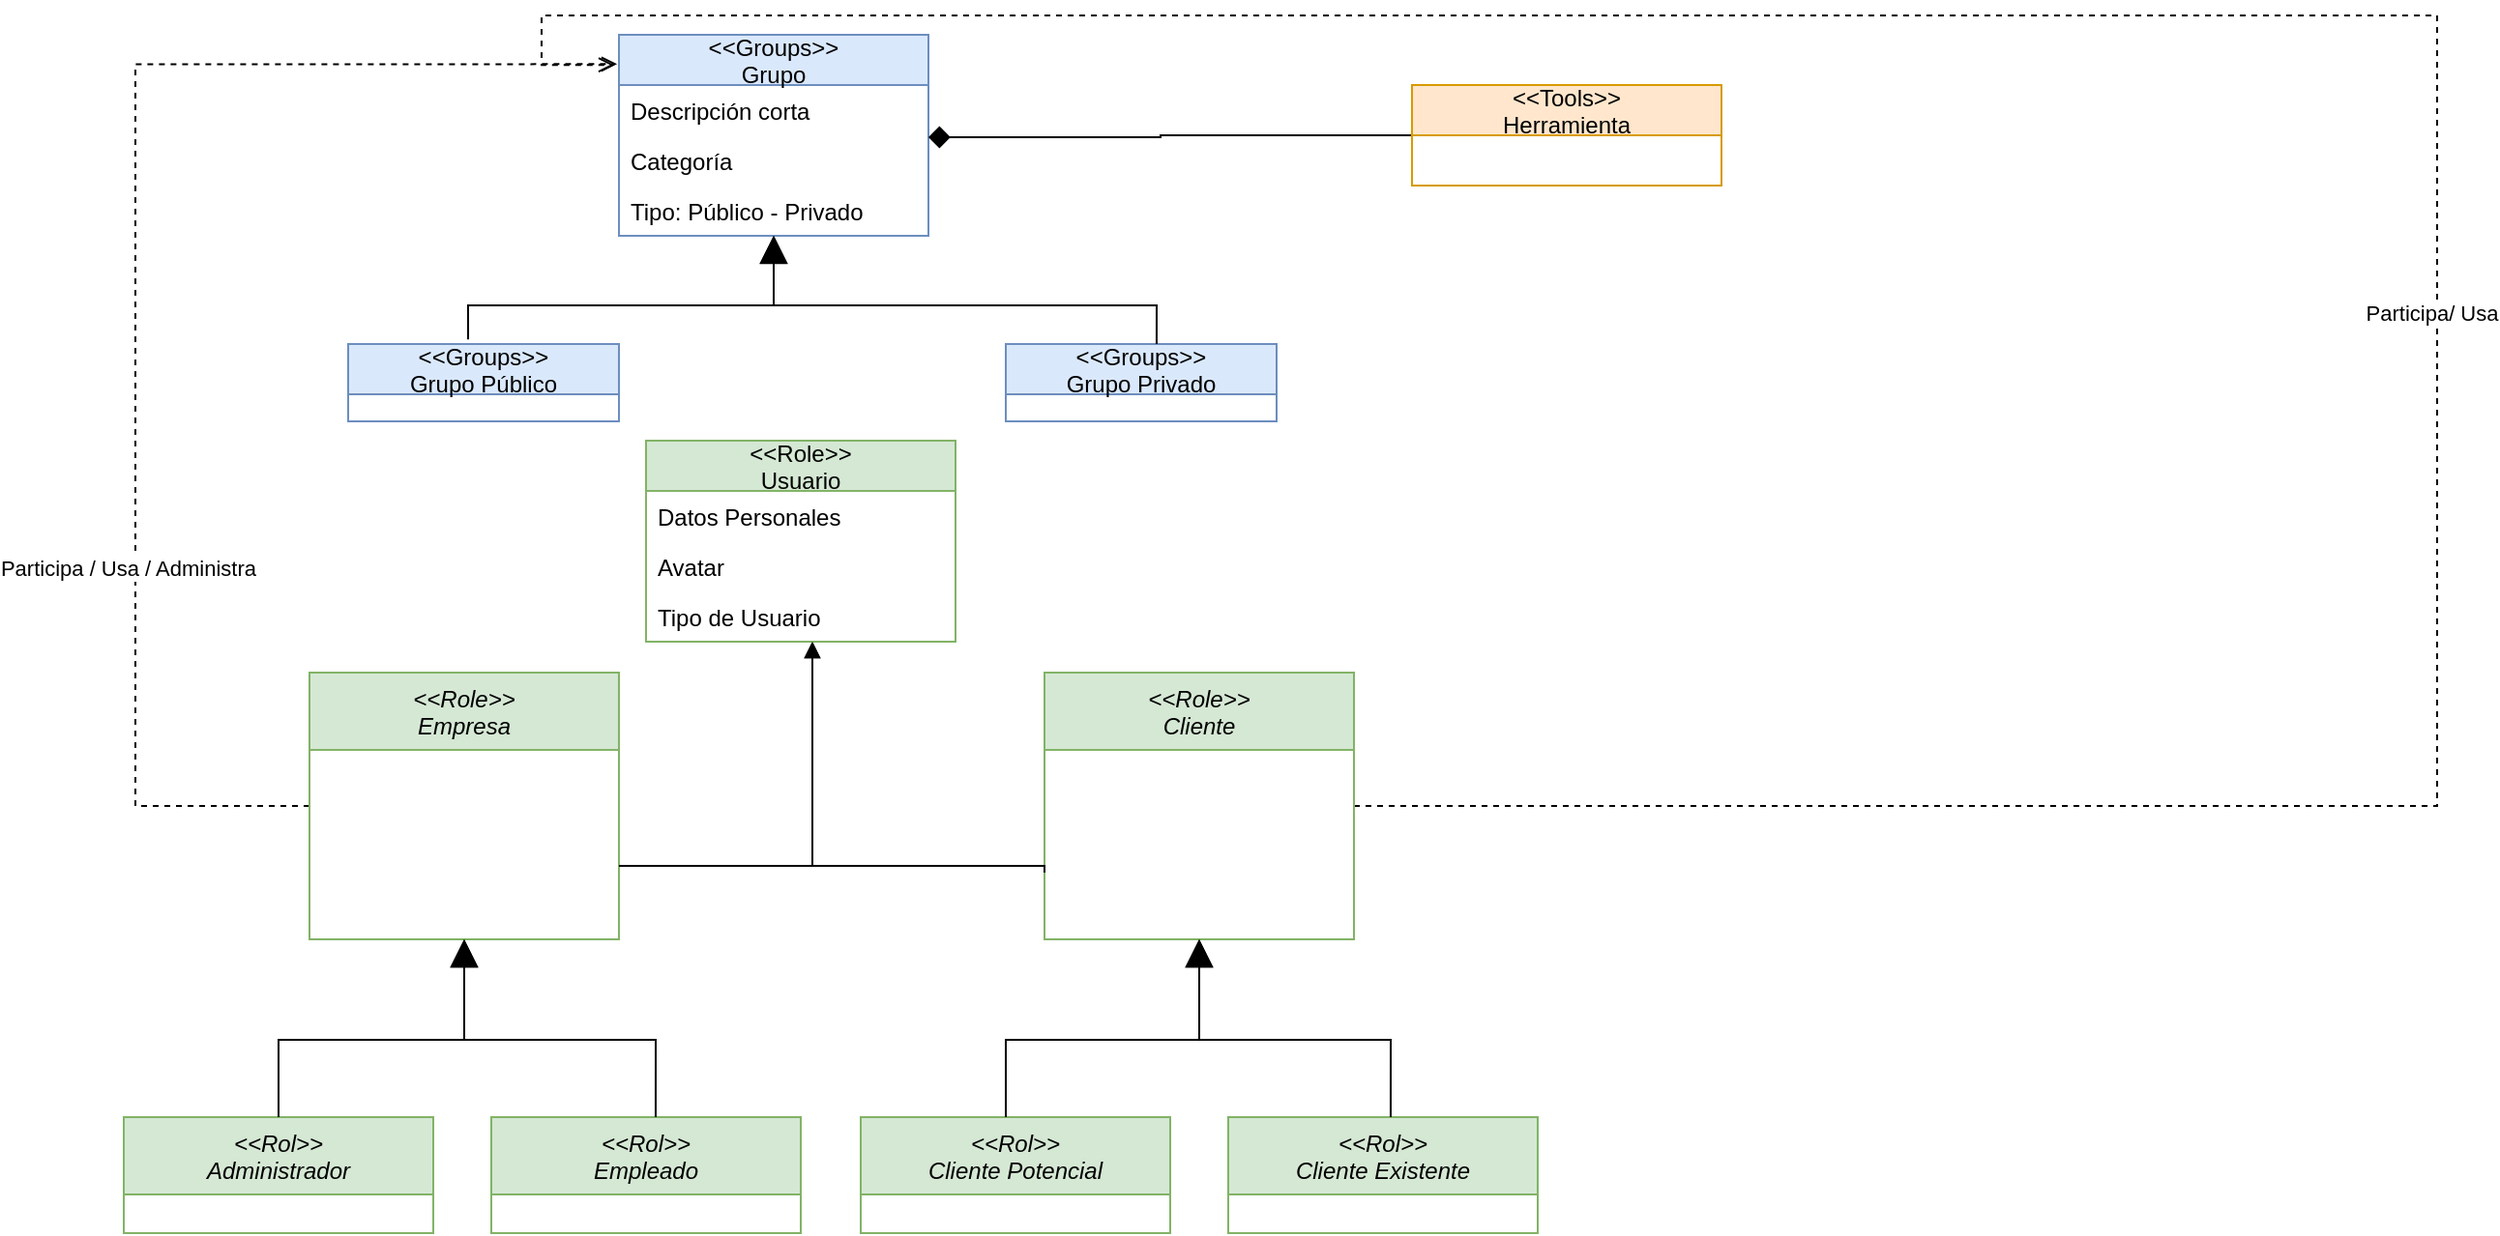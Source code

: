 <mxfile version="15.9.6" type="device"><diagram id="_8Q4Lbl-r4wjHXjRX0WJ" name="VF"><mxGraphModel dx="1730" dy="-271" grid="1" gridSize="10" guides="1" tooltips="1" connect="1" arrows="1" fold="1" page="1" pageScale="1" pageWidth="827" pageHeight="1169" math="0" shadow="0"><root><mxCell id="bmv6Fa4JP-I-iDxrBloH-0"/><mxCell id="bmv6Fa4JP-I-iDxrBloH-1" parent="bmv6Fa4JP-I-iDxrBloH-0"/><mxCell id="qVa_eKa3MDyUuOuKFVLD-20" style="edgeStyle=orthogonalEdgeStyle;rounded=0;orthogonalLoop=1;jettySize=auto;html=1;exitX=1;exitY=0.5;exitDx=0;exitDy=0;endArrow=open;endFill=0;startSize=6;endSize=6;strokeWidth=1;entryX=-0.015;entryY=0.15;entryDx=0;entryDy=0;entryPerimeter=0;dashed=1;" edge="1" parent="bmv6Fa4JP-I-iDxrBloH-1" source="-S6ZU3i3btoDSI0ObSFn-0" target="bmv6Fa4JP-I-iDxrBloH-2"><mxGeometry relative="1" as="geometry"><mxPoint x="320" y="1210" as="targetPoint"/><Array as="points"><mxPoint x="1260" y="1599"/><mxPoint x="1260" y="1190"/><mxPoint x="280" y="1190"/><mxPoint x="280" y="1216"/></Array></mxGeometry></mxCell><mxCell id="qVa_eKa3MDyUuOuKFVLD-21" value="Participa/ Usa" style="edgeLabel;html=1;align=center;verticalAlign=middle;resizable=0;points=[];" vertex="1" connectable="0" parent="qVa_eKa3MDyUuOuKFVLD-20"><mxGeometry x="-0.19" y="3" relative="1" as="geometry"><mxPoint as="offset"/></mxGeometry></mxCell><mxCell id="bmv6Fa4JP-I-iDxrBloH-2" value="&lt;&lt;Groups&gt;&gt;&#10;Grupo" style="swimlane;fontStyle=0;childLayout=stackLayout;horizontal=1;startSize=26;fillColor=#dae8fc;horizontalStack=0;resizeParent=1;resizeParentMax=0;resizeLast=0;collapsible=1;marginBottom=0;strokeColor=#6c8ebf;" vertex="1" parent="bmv6Fa4JP-I-iDxrBloH-1"><mxGeometry x="320" y="1200" width="160" height="104" as="geometry"/></mxCell><mxCell id="bmv6Fa4JP-I-iDxrBloH-3" value="Descripción corta" style="text;strokeColor=none;fillColor=none;align=left;verticalAlign=top;spacingLeft=4;spacingRight=4;overflow=hidden;rotatable=0;points=[[0,0.5],[1,0.5]];portConstraint=eastwest;" vertex="1" parent="bmv6Fa4JP-I-iDxrBloH-2"><mxGeometry y="26" width="160" height="26" as="geometry"/></mxCell><mxCell id="bmv6Fa4JP-I-iDxrBloH-4" value="Categoría" style="text;strokeColor=none;fillColor=none;align=left;verticalAlign=top;spacingLeft=4;spacingRight=4;overflow=hidden;rotatable=0;points=[[0,0.5],[1,0.5]];portConstraint=eastwest;" vertex="1" parent="bmv6Fa4JP-I-iDxrBloH-2"><mxGeometry y="52" width="160" height="26" as="geometry"/></mxCell><mxCell id="bmv6Fa4JP-I-iDxrBloH-5" value="Tipo: Público - Privado" style="text;strokeColor=none;fillColor=none;align=left;verticalAlign=top;spacingLeft=4;spacingRight=4;overflow=hidden;rotatable=0;points=[[0,0.5],[1,0.5]];portConstraint=eastwest;" vertex="1" parent="bmv6Fa4JP-I-iDxrBloH-2"><mxGeometry y="78" width="160" height="26" as="geometry"/></mxCell><mxCell id="bmv6Fa4JP-I-iDxrBloH-14" style="edgeStyle=orthogonalEdgeStyle;rounded=0;orthogonalLoop=1;jettySize=auto;html=1;exitX=0.5;exitY=1;exitDx=0;exitDy=0;" edge="1" parent="bmv6Fa4JP-I-iDxrBloH-1" source="bmv6Fa4JP-I-iDxrBloH-6"><mxGeometry relative="1" as="geometry"><mxPoint x="590" y="1400" as="targetPoint"/></mxGeometry></mxCell><mxCell id="bmv6Fa4JP-I-iDxrBloH-6" value="&lt;&lt;Groups&gt;&gt;&#10;Grupo Privado" style="swimlane;fontStyle=0;childLayout=stackLayout;horizontal=1;startSize=26;fillColor=#dae8fc;horizontalStack=0;resizeParent=1;resizeParentMax=0;resizeLast=0;collapsible=1;marginBottom=0;strokeColor=#6c8ebf;" vertex="1" parent="bmv6Fa4JP-I-iDxrBloH-1"><mxGeometry x="520" y="1360" width="140" height="40" as="geometry"/></mxCell><mxCell id="bmv6Fa4JP-I-iDxrBloH-10" value="&lt;&lt;Groups&gt;&gt;&#10;Grupo Público" style="swimlane;fontStyle=0;childLayout=stackLayout;horizontal=1;startSize=26;fillColor=#dae8fc;horizontalStack=0;resizeParent=1;resizeParentMax=0;resizeLast=0;collapsible=1;marginBottom=0;strokeColor=#6c8ebf;" vertex="1" parent="bmv6Fa4JP-I-iDxrBloH-1"><mxGeometry x="180" y="1360" width="140" height="40" as="geometry"/></mxCell><mxCell id="bmv6Fa4JP-I-iDxrBloH-16" value="" style="endArrow=block;endFill=1;endSize=12;html=1;rounded=0;exitX=0.443;exitY=-0.06;exitDx=0;exitDy=0;exitPerimeter=0;entryX=0.5;entryY=0.995;entryDx=0;entryDy=0;entryPerimeter=0;" edge="1" parent="bmv6Fa4JP-I-iDxrBloH-1" source="bmv6Fa4JP-I-iDxrBloH-10" target="bmv6Fa4JP-I-iDxrBloH-5"><mxGeometry width="160" relative="1" as="geometry"><mxPoint x="330" y="1320" as="sourcePoint"/><mxPoint x="450" y="1360" as="targetPoint"/><Array as="points"><mxPoint x="242" y="1340"/><mxPoint x="400" y="1340"/></Array></mxGeometry></mxCell><mxCell id="bmv6Fa4JP-I-iDxrBloH-17" value="" style="endArrow=block;endFill=1;endSize=12;html=1;rounded=0;exitX=0.557;exitY=0;exitDx=0;exitDy=0;exitPerimeter=0;entryX=0.5;entryY=1;entryDx=0;entryDy=0;" edge="1" parent="bmv6Fa4JP-I-iDxrBloH-1" source="bmv6Fa4JP-I-iDxrBloH-6" target="bmv6Fa4JP-I-iDxrBloH-2"><mxGeometry width="160" relative="1" as="geometry"><mxPoint x="252.02" y="1367.6" as="sourcePoint"/><mxPoint x="400" y="1350" as="targetPoint"/><Array as="points"><mxPoint x="598" y="1340"/><mxPoint x="400" y="1340"/></Array></mxGeometry></mxCell><mxCell id="BYpi23xJ5ZyYcc6-0B0t-0" style="edgeStyle=orthogonalEdgeStyle;rounded=0;orthogonalLoop=1;jettySize=auto;html=1;exitX=0;exitY=0.5;exitDx=0;exitDy=0;endArrow=diamond;endFill=1;entryX=1;entryY=0.038;entryDx=0;entryDy=0;entryPerimeter=0;strokeWidth=1;endSize=9;startSize=9;" edge="1" parent="bmv6Fa4JP-I-iDxrBloH-1" source="bmv6Fa4JP-I-iDxrBloH-18" target="bmv6Fa4JP-I-iDxrBloH-4"><mxGeometry relative="1" as="geometry"><mxPoint x="500" y="1253" as="targetPoint"/><Array as="points"><mxPoint x="600" y="1253"/></Array></mxGeometry></mxCell><mxCell id="bmv6Fa4JP-I-iDxrBloH-18" value="&lt;&lt;Tools&gt;&gt;&#10;Herramienta" style="swimlane;fontStyle=0;childLayout=stackLayout;horizontal=1;startSize=26;fillColor=#ffe6cc;horizontalStack=0;resizeParent=1;resizeParentMax=0;resizeLast=0;collapsible=1;marginBottom=0;strokeColor=#d79b00;" vertex="1" parent="bmv6Fa4JP-I-iDxrBloH-1"><mxGeometry x="730" y="1226" width="160" height="52" as="geometry"/></mxCell><mxCell id="-S6ZU3i3btoDSI0ObSFn-0" value="&lt;&lt;Role&gt;&gt;&#10;Cliente" style="swimlane;fontStyle=2;align=center;verticalAlign=top;childLayout=stackLayout;horizontal=1;startSize=40;horizontalStack=0;resizeParent=1;resizeLast=0;collapsible=1;marginBottom=0;rounded=0;shadow=0;strokeWidth=1;fillColor=#d5e8d4;strokeColor=#82b366;" vertex="1" parent="bmv6Fa4JP-I-iDxrBloH-1"><mxGeometry x="540" y="1530" width="160" height="138" as="geometry"><mxRectangle x="230" y="140" width="160" height="26" as="alternateBounds"/></mxGeometry></mxCell><mxCell id="Muya8iTcrFGhUfHhh8ug-0" style="edgeStyle=orthogonalEdgeStyle;rounded=0;orthogonalLoop=1;jettySize=auto;html=1;entryX=-0.006;entryY=0.146;entryDx=0;entryDy=0;entryPerimeter=0;endArrow=open;endFill=0;startSize=6;endSize=6;strokeWidth=1;dashed=1;" edge="1" parent="bmv6Fa4JP-I-iDxrBloH-1" source="-S6ZU3i3btoDSI0ObSFn-3" target="bmv6Fa4JP-I-iDxrBloH-2"><mxGeometry relative="1" as="geometry"><Array as="points"><mxPoint x="70" y="1215"/></Array></mxGeometry></mxCell><mxCell id="Muya8iTcrFGhUfHhh8ug-1" value="Participa / Usa / Administra" style="edgeLabel;html=1;align=center;verticalAlign=middle;resizable=0;points=[];" vertex="1" connectable="0" parent="Muya8iTcrFGhUfHhh8ug-0"><mxGeometry x="-0.41" y="4" relative="1" as="geometry"><mxPoint as="offset"/></mxGeometry></mxCell><mxCell id="-S6ZU3i3btoDSI0ObSFn-3" value="&lt;&lt;Role&gt;&gt;&#10;Empresa" style="swimlane;fontStyle=2;align=center;verticalAlign=top;childLayout=stackLayout;horizontal=1;startSize=40;horizontalStack=0;resizeParent=1;resizeLast=0;collapsible=1;marginBottom=0;rounded=0;shadow=0;strokeWidth=1;fillColor=#d5e8d4;strokeColor=#82b366;" vertex="1" parent="bmv6Fa4JP-I-iDxrBloH-1"><mxGeometry x="160" y="1530" width="160" height="138" as="geometry"><mxRectangle x="230" y="140" width="160" height="26" as="alternateBounds"/></mxGeometry></mxCell><mxCell id="qVa_eKa3MDyUuOuKFVLD-0" value="&lt;&lt;Rol&gt;&gt;&#10;Administrador" style="swimlane;fontStyle=2;align=center;verticalAlign=top;childLayout=stackLayout;horizontal=1;startSize=40;horizontalStack=0;resizeParent=1;resizeLast=0;collapsible=1;marginBottom=0;rounded=0;shadow=0;strokeWidth=1;fillColor=#d5e8d4;strokeColor=#82b366;" vertex="1" parent="bmv6Fa4JP-I-iDxrBloH-1"><mxGeometry x="64" y="1760" width="160" height="60" as="geometry"><mxRectangle x="230" y="140" width="160" height="26" as="alternateBounds"/></mxGeometry></mxCell><mxCell id="qVa_eKa3MDyUuOuKFVLD-1" value="&lt;&lt;Rol&gt;&gt;&#10;Empleado" style="swimlane;fontStyle=2;align=center;verticalAlign=top;childLayout=stackLayout;horizontal=1;startSize=40;horizontalStack=0;resizeParent=1;resizeLast=0;collapsible=1;marginBottom=0;rounded=0;shadow=0;strokeWidth=1;fillColor=#d5e8d4;strokeColor=#82b366;" vertex="1" parent="bmv6Fa4JP-I-iDxrBloH-1"><mxGeometry x="254" y="1760" width="160" height="60" as="geometry"><mxRectangle x="230" y="140" width="160" height="26" as="alternateBounds"/></mxGeometry></mxCell><mxCell id="qVa_eKa3MDyUuOuKFVLD-2" value="&lt;&lt;Rol&gt;&gt;&#10;Cliente Potencial" style="swimlane;fontStyle=2;align=center;verticalAlign=top;childLayout=stackLayout;horizontal=1;startSize=40;horizontalStack=0;resizeParent=1;resizeLast=0;collapsible=1;marginBottom=0;rounded=0;shadow=0;strokeWidth=1;fillColor=#d5e8d4;strokeColor=#82b366;" vertex="1" parent="bmv6Fa4JP-I-iDxrBloH-1"><mxGeometry x="445" y="1760" width="160" height="60" as="geometry"><mxRectangle x="230" y="140" width="160" height="26" as="alternateBounds"/></mxGeometry></mxCell><mxCell id="qVa_eKa3MDyUuOuKFVLD-3" value="&lt;&lt;Rol&gt;&gt;&#10;Cliente Existente" style="swimlane;fontStyle=2;align=center;verticalAlign=top;childLayout=stackLayout;horizontal=1;startSize=40;horizontalStack=0;resizeParent=1;resizeLast=0;collapsible=1;marginBottom=0;rounded=0;shadow=0;strokeWidth=1;fillColor=#d5e8d4;strokeColor=#82b366;" vertex="1" parent="bmv6Fa4JP-I-iDxrBloH-1"><mxGeometry x="635" y="1760" width="160" height="60" as="geometry"><mxRectangle x="230" y="140" width="160" height="26" as="alternateBounds"/></mxGeometry></mxCell><mxCell id="qVa_eKa3MDyUuOuKFVLD-5" value="" style="endArrow=block;endFill=1;endSize=12;html=1;rounded=0;exitX=0.557;exitY=0;exitDx=0;exitDy=0;exitPerimeter=0;entryX=0.5;entryY=1;entryDx=0;entryDy=0;" edge="1" parent="bmv6Fa4JP-I-iDxrBloH-1" target="-S6ZU3i3btoDSI0ObSFn-0"><mxGeometry width="160" relative="1" as="geometry"><mxPoint x="718.98" y="1760" as="sourcePoint"/><mxPoint x="521" y="1704" as="targetPoint"/><Array as="points"><mxPoint x="719" y="1720"/><mxPoint x="620" y="1720"/></Array></mxGeometry></mxCell><mxCell id="qVa_eKa3MDyUuOuKFVLD-6" value="" style="endArrow=block;endFill=1;endSize=12;html=1;rounded=0;exitX=0.5;exitY=0;exitDx=0;exitDy=0;entryX=0.5;entryY=1;entryDx=0;entryDy=0;" edge="1" parent="bmv6Fa4JP-I-iDxrBloH-1" source="qVa_eKa3MDyUuOuKFVLD-0"><mxGeometry width="160" relative="1" as="geometry"><mxPoint x="338.98" y="1760" as="sourcePoint"/><mxPoint x="240" y="1668" as="targetPoint"/><Array as="points"><mxPoint x="144" y="1720"/><mxPoint x="240" y="1720"/></Array></mxGeometry></mxCell><mxCell id="qVa_eKa3MDyUuOuKFVLD-7" value="" style="endArrow=block;endFill=1;endSize=12;html=1;rounded=0;entryX=0.5;entryY=1;entryDx=0;entryDy=0;" edge="1" parent="bmv6Fa4JP-I-iDxrBloH-1"><mxGeometry width="160" relative="1" as="geometry"><mxPoint x="520" y="1760" as="sourcePoint"/><mxPoint x="620" y="1668" as="targetPoint"/><Array as="points"><mxPoint x="520" y="1720"/><mxPoint x="620" y="1720"/></Array></mxGeometry></mxCell><mxCell id="qVa_eKa3MDyUuOuKFVLD-8" value="" style="endArrow=block;endFill=1;endSize=12;html=1;rounded=0;exitX=0.557;exitY=0;exitDx=0;exitDy=0;exitPerimeter=0;entryX=0.5;entryY=1;entryDx=0;entryDy=0;" edge="1" parent="bmv6Fa4JP-I-iDxrBloH-1"><mxGeometry width="160" relative="1" as="geometry"><mxPoint x="338.98" y="1760" as="sourcePoint"/><mxPoint x="240" y="1668" as="targetPoint"/><Array as="points"><mxPoint x="339" y="1720"/><mxPoint x="240" y="1720"/></Array></mxGeometry></mxCell><mxCell id="qVa_eKa3MDyUuOuKFVLD-18" style="edgeStyle=orthogonalEdgeStyle;rounded=0;orthogonalLoop=1;jettySize=auto;html=1;endArrow=block;endFill=1;startSize=6;endSize=6;strokeWidth=1;" edge="1" parent="bmv6Fa4JP-I-iDxrBloH-1" target="qVa_eKa3MDyUuOuKFVLD-11"><mxGeometry relative="1" as="geometry"><mxPoint x="320" y="1630" as="sourcePoint"/><Array as="points"><mxPoint x="420" y="1630"/></Array></mxGeometry></mxCell><mxCell id="qVa_eKa3MDyUuOuKFVLD-11" value="&lt;&lt;Role&gt;&gt;&#10;Usuario" style="swimlane;fontStyle=0;childLayout=stackLayout;horizontal=1;startSize=26;fillColor=#d5e8d4;horizontalStack=0;resizeParent=1;resizeParentMax=0;resizeLast=0;collapsible=1;marginBottom=0;strokeColor=#82b366;" vertex="1" parent="bmv6Fa4JP-I-iDxrBloH-1"><mxGeometry x="334" y="1410" width="160" height="104" as="geometry"/></mxCell><mxCell id="qVa_eKa3MDyUuOuKFVLD-12" value="Datos Personales" style="text;strokeColor=none;fillColor=none;align=left;verticalAlign=top;spacingLeft=4;spacingRight=4;overflow=hidden;rotatable=0;points=[[0,0.5],[1,0.5]];portConstraint=eastwest;" vertex="1" parent="qVa_eKa3MDyUuOuKFVLD-11"><mxGeometry y="26" width="160" height="26" as="geometry"/></mxCell><mxCell id="qVa_eKa3MDyUuOuKFVLD-13" value="Avatar" style="text;strokeColor=none;fillColor=none;align=left;verticalAlign=top;spacingLeft=4;spacingRight=4;overflow=hidden;rotatable=0;points=[[0,0.5],[1,0.5]];portConstraint=eastwest;" vertex="1" parent="qVa_eKa3MDyUuOuKFVLD-11"><mxGeometry y="52" width="160" height="26" as="geometry"/></mxCell><mxCell id="qVa_eKa3MDyUuOuKFVLD-14" value="Tipo de Usuario" style="text;strokeColor=none;fillColor=none;align=left;verticalAlign=top;spacingLeft=4;spacingRight=4;overflow=hidden;rotatable=0;points=[[0,0.5],[1,0.5]];portConstraint=eastwest;" vertex="1" parent="qVa_eKa3MDyUuOuKFVLD-11"><mxGeometry y="78" width="160" height="26" as="geometry"/></mxCell><mxCell id="qVa_eKa3MDyUuOuKFVLD-19" style="edgeStyle=orthogonalEdgeStyle;rounded=0;orthogonalLoop=1;jettySize=auto;html=1;endArrow=block;endFill=1;startSize=6;endSize=6;strokeWidth=1;exitX=0;exitY=0.75;exitDx=0;exitDy=0;" edge="1" parent="bmv6Fa4JP-I-iDxrBloH-1" source="-S6ZU3i3btoDSI0ObSFn-0"><mxGeometry relative="1" as="geometry"><mxPoint x="420" y="1514" as="targetPoint"/><mxPoint x="320" y="1630" as="sourcePoint"/><Array as="points"><mxPoint x="540" y="1630"/><mxPoint x="420" y="1630"/></Array></mxGeometry></mxCell></root></mxGraphModel></diagram></mxfile>